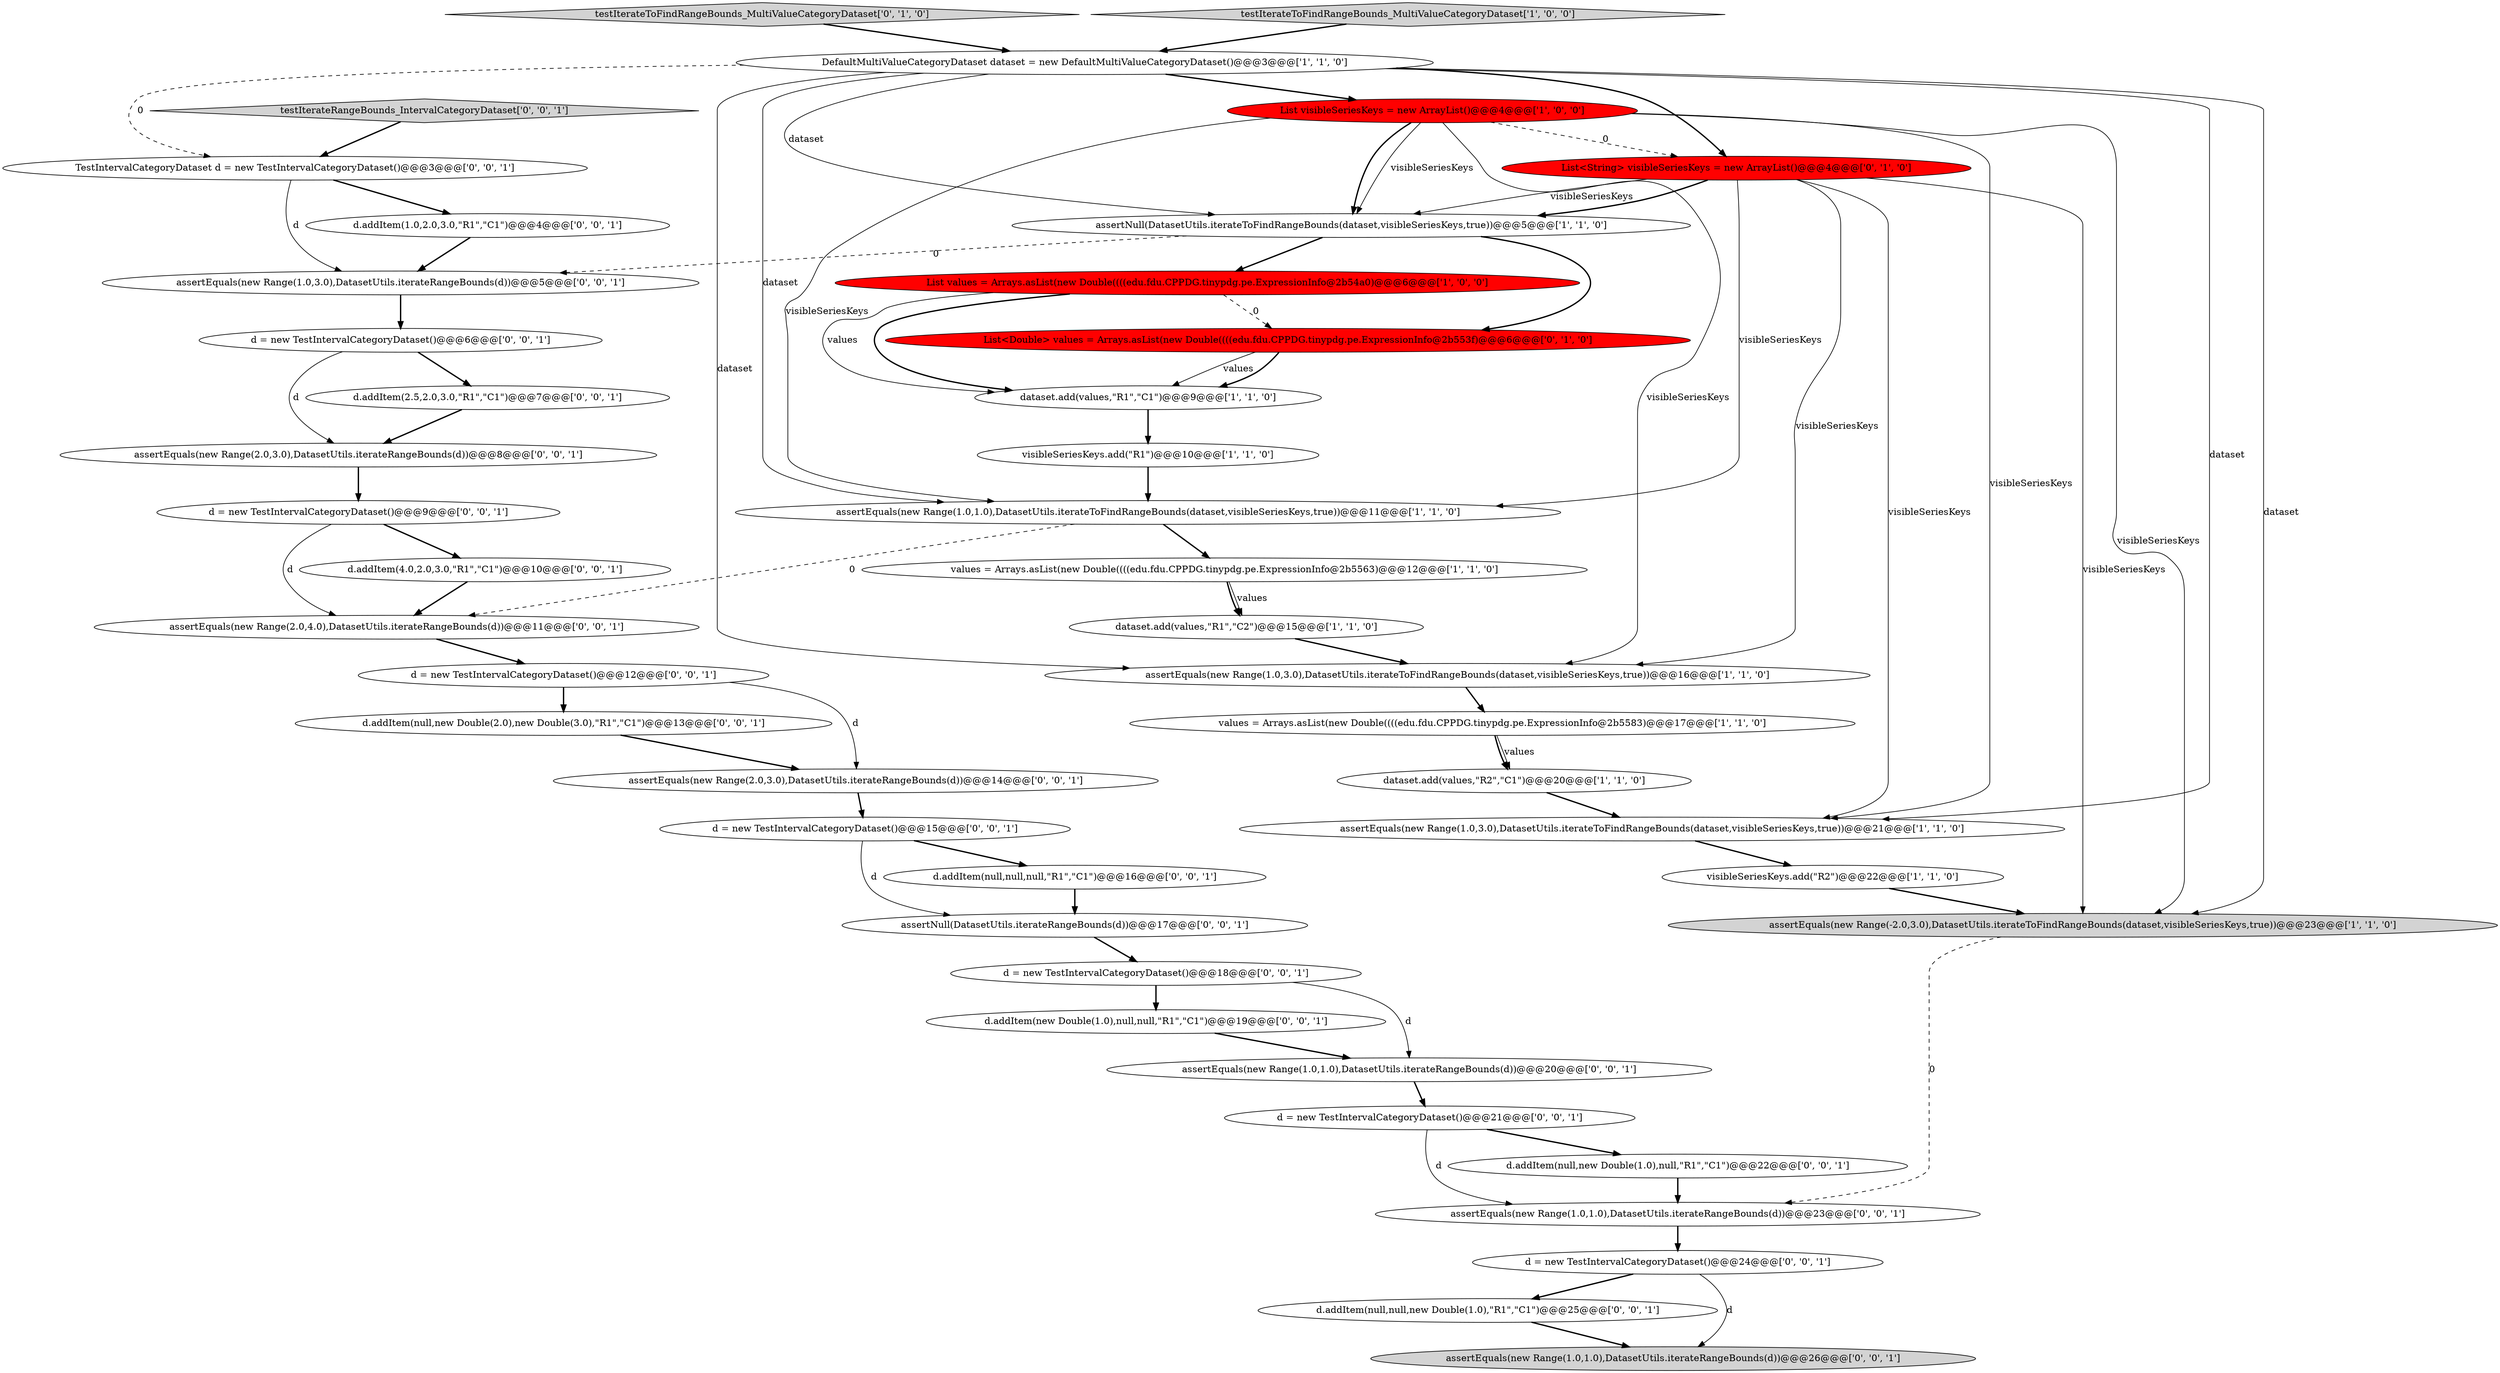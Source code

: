 digraph {
7 [style = filled, label = "assertEquals(new Range(1.0,3.0),DatasetUtils.iterateToFindRangeBounds(dataset,visibleSeriesKeys,true))@@@21@@@['1', '1', '0']", fillcolor = white, shape = ellipse image = "AAA0AAABBB1BBB"];
17 [style = filled, label = "testIterateToFindRangeBounds_MultiValueCategoryDataset['0', '1', '0']", fillcolor = lightgray, shape = diamond image = "AAA0AAABBB2BBB"];
41 [style = filled, label = "assertEquals(new Range(2.0,4.0),DatasetUtils.iterateRangeBounds(d))@@@11@@@['0', '0', '1']", fillcolor = white, shape = ellipse image = "AAA0AAABBB3BBB"];
15 [style = filled, label = "testIterateToFindRangeBounds_MultiValueCategoryDataset['1', '0', '0']", fillcolor = lightgray, shape = diamond image = "AAA0AAABBB1BBB"];
30 [style = filled, label = "d.addItem(2.5,2.0,3.0,\"R1\",\"C1\")@@@7@@@['0', '0', '1']", fillcolor = white, shape = ellipse image = "AAA0AAABBB3BBB"];
34 [style = filled, label = "assertEquals(new Range(1.0,1.0),DatasetUtils.iterateRangeBounds(d))@@@20@@@['0', '0', '1']", fillcolor = white, shape = ellipse image = "AAA0AAABBB3BBB"];
19 [style = filled, label = "d = new TestIntervalCategoryDataset()@@@15@@@['0', '0', '1']", fillcolor = white, shape = ellipse image = "AAA0AAABBB3BBB"];
39 [style = filled, label = "assertEquals(new Range(2.0,3.0),DatasetUtils.iterateRangeBounds(d))@@@8@@@['0', '0', '1']", fillcolor = white, shape = ellipse image = "AAA0AAABBB3BBB"];
10 [style = filled, label = "List visibleSeriesKeys = new ArrayList()@@@4@@@['1', '0', '0']", fillcolor = red, shape = ellipse image = "AAA1AAABBB1BBB"];
25 [style = filled, label = "d = new TestIntervalCategoryDataset()@@@12@@@['0', '0', '1']", fillcolor = white, shape = ellipse image = "AAA0AAABBB3BBB"];
21 [style = filled, label = "d.addItem(null,null,null,\"R1\",\"C1\")@@@16@@@['0', '0', '1']", fillcolor = white, shape = ellipse image = "AAA0AAABBB3BBB"];
8 [style = filled, label = "visibleSeriesKeys.add(\"R2\")@@@22@@@['1', '1', '0']", fillcolor = white, shape = ellipse image = "AAA0AAABBB1BBB"];
42 [style = filled, label = "d.addItem(1.0,2.0,3.0,\"R1\",\"C1\")@@@4@@@['0', '0', '1']", fillcolor = white, shape = ellipse image = "AAA0AAABBB3BBB"];
28 [style = filled, label = "d.addItem(null,new Double(2.0),new Double(3.0),\"R1\",\"C1\")@@@13@@@['0', '0', '1']", fillcolor = white, shape = ellipse image = "AAA0AAABBB3BBB"];
24 [style = filled, label = "assertEquals(new Range(1.0,3.0),DatasetUtils.iterateRangeBounds(d))@@@5@@@['0', '0', '1']", fillcolor = white, shape = ellipse image = "AAA0AAABBB3BBB"];
26 [style = filled, label = "d = new TestIntervalCategoryDataset()@@@21@@@['0', '0', '1']", fillcolor = white, shape = ellipse image = "AAA0AAABBB3BBB"];
22 [style = filled, label = "d.addItem(new Double(1.0),null,null,\"R1\",\"C1\")@@@19@@@['0', '0', '1']", fillcolor = white, shape = ellipse image = "AAA0AAABBB3BBB"];
23 [style = filled, label = "assertEquals(new Range(1.0,1.0),DatasetUtils.iterateRangeBounds(d))@@@23@@@['0', '0', '1']", fillcolor = white, shape = ellipse image = "AAA0AAABBB3BBB"];
12 [style = filled, label = "assertNull(DatasetUtils.iterateToFindRangeBounds(dataset,visibleSeriesKeys,true))@@@5@@@['1', '1', '0']", fillcolor = white, shape = ellipse image = "AAA0AAABBB1BBB"];
36 [style = filled, label = "TestIntervalCategoryDataset d = new TestIntervalCategoryDataset()@@@3@@@['0', '0', '1']", fillcolor = white, shape = ellipse image = "AAA0AAABBB3BBB"];
16 [style = filled, label = "List<String> visibleSeriesKeys = new ArrayList()@@@4@@@['0', '1', '0']", fillcolor = red, shape = ellipse image = "AAA1AAABBB2BBB"];
38 [style = filled, label = "d.addItem(null,null,new Double(1.0),\"R1\",\"C1\")@@@25@@@['0', '0', '1']", fillcolor = white, shape = ellipse image = "AAA0AAABBB3BBB"];
11 [style = filled, label = "dataset.add(values,\"R1\",\"C2\")@@@15@@@['1', '1', '0']", fillcolor = white, shape = ellipse image = "AAA0AAABBB1BBB"];
14 [style = filled, label = "visibleSeriesKeys.add(\"R1\")@@@10@@@['1', '1', '0']", fillcolor = white, shape = ellipse image = "AAA0AAABBB1BBB"];
27 [style = filled, label = "d.addItem(4.0,2.0,3.0,\"R1\",\"C1\")@@@10@@@['0', '0', '1']", fillcolor = white, shape = ellipse image = "AAA0AAABBB3BBB"];
43 [style = filled, label = "assertNull(DatasetUtils.iterateRangeBounds(d))@@@17@@@['0', '0', '1']", fillcolor = white, shape = ellipse image = "AAA0AAABBB3BBB"];
37 [style = filled, label = "d = new TestIntervalCategoryDataset()@@@24@@@['0', '0', '1']", fillcolor = white, shape = ellipse image = "AAA0AAABBB3BBB"];
2 [style = filled, label = "values = Arrays.asList(new Double((((edu.fdu.CPPDG.tinypdg.pe.ExpressionInfo@2b5563)@@@12@@@['1', '1', '0']", fillcolor = white, shape = ellipse image = "AAA0AAABBB1BBB"];
20 [style = filled, label = "d = new TestIntervalCategoryDataset()@@@18@@@['0', '0', '1']", fillcolor = white, shape = ellipse image = "AAA0AAABBB3BBB"];
6 [style = filled, label = "dataset.add(values,\"R2\",\"C1\")@@@20@@@['1', '1', '0']", fillcolor = white, shape = ellipse image = "AAA0AAABBB1BBB"];
40 [style = filled, label = "d = new TestIntervalCategoryDataset()@@@6@@@['0', '0', '1']", fillcolor = white, shape = ellipse image = "AAA0AAABBB3BBB"];
4 [style = filled, label = "assertEquals(new Range(1.0,1.0),DatasetUtils.iterateToFindRangeBounds(dataset,visibleSeriesKeys,true))@@@11@@@['1', '1', '0']", fillcolor = white, shape = ellipse image = "AAA0AAABBB1BBB"];
1 [style = filled, label = "dataset.add(values,\"R1\",\"C1\")@@@9@@@['1', '1', '0']", fillcolor = white, shape = ellipse image = "AAA0AAABBB1BBB"];
35 [style = filled, label = "testIterateRangeBounds_IntervalCategoryDataset['0', '0', '1']", fillcolor = lightgray, shape = diamond image = "AAA0AAABBB3BBB"];
9 [style = filled, label = "DefaultMultiValueCategoryDataset dataset = new DefaultMultiValueCategoryDataset()@@@3@@@['1', '1', '0']", fillcolor = white, shape = ellipse image = "AAA0AAABBB1BBB"];
0 [style = filled, label = "assertEquals(new Range(1.0,3.0),DatasetUtils.iterateToFindRangeBounds(dataset,visibleSeriesKeys,true))@@@16@@@['1', '1', '0']", fillcolor = white, shape = ellipse image = "AAA0AAABBB1BBB"];
5 [style = filled, label = "assertEquals(new Range(-2.0,3.0),DatasetUtils.iterateToFindRangeBounds(dataset,visibleSeriesKeys,true))@@@23@@@['1', '1', '0']", fillcolor = lightgray, shape = ellipse image = "AAA0AAABBB1BBB"];
3 [style = filled, label = "values = Arrays.asList(new Double((((edu.fdu.CPPDG.tinypdg.pe.ExpressionInfo@2b5583)@@@17@@@['1', '1', '0']", fillcolor = white, shape = ellipse image = "AAA0AAABBB1BBB"];
13 [style = filled, label = "List values = Arrays.asList(new Double((((edu.fdu.CPPDG.tinypdg.pe.ExpressionInfo@2b54a0)@@@6@@@['1', '0', '0']", fillcolor = red, shape = ellipse image = "AAA1AAABBB1BBB"];
29 [style = filled, label = "d.addItem(null,new Double(1.0),null,\"R1\",\"C1\")@@@22@@@['0', '0', '1']", fillcolor = white, shape = ellipse image = "AAA0AAABBB3BBB"];
33 [style = filled, label = "assertEquals(new Range(2.0,3.0),DatasetUtils.iterateRangeBounds(d))@@@14@@@['0', '0', '1']", fillcolor = white, shape = ellipse image = "AAA0AAABBB3BBB"];
31 [style = filled, label = "assertEquals(new Range(1.0,1.0),DatasetUtils.iterateRangeBounds(d))@@@26@@@['0', '0', '1']", fillcolor = lightgray, shape = ellipse image = "AAA0AAABBB3BBB"];
18 [style = filled, label = "List<Double> values = Arrays.asList(new Double((((edu.fdu.CPPDG.tinypdg.pe.ExpressionInfo@2b553f)@@@6@@@['0', '1', '0']", fillcolor = red, shape = ellipse image = "AAA1AAABBB2BBB"];
32 [style = filled, label = "d = new TestIntervalCategoryDataset()@@@9@@@['0', '0', '1']", fillcolor = white, shape = ellipse image = "AAA0AAABBB3BBB"];
9->36 [style = dashed, label="0"];
0->3 [style = bold, label=""];
16->7 [style = solid, label="visibleSeriesKeys"];
26->23 [style = solid, label="d"];
25->28 [style = bold, label=""];
10->12 [style = solid, label="visibleSeriesKeys"];
9->0 [style = solid, label="dataset"];
9->7 [style = solid, label="dataset"];
19->43 [style = solid, label="d"];
10->0 [style = solid, label="visibleSeriesKeys"];
18->1 [style = solid, label="values"];
5->23 [style = dashed, label="0"];
26->29 [style = bold, label=""];
17->9 [style = bold, label=""];
21->43 [style = bold, label=""];
10->5 [style = solid, label="visibleSeriesKeys"];
43->20 [style = bold, label=""];
37->31 [style = solid, label="d"];
9->5 [style = solid, label="dataset"];
13->1 [style = solid, label="values"];
36->24 [style = solid, label="d"];
3->6 [style = bold, label=""];
32->27 [style = bold, label=""];
16->12 [style = solid, label="visibleSeriesKeys"];
40->39 [style = solid, label="d"];
32->41 [style = solid, label="d"];
24->40 [style = bold, label=""];
4->2 [style = bold, label=""];
29->23 [style = bold, label=""];
9->10 [style = bold, label=""];
38->31 [style = bold, label=""];
10->7 [style = solid, label="visibleSeriesKeys"];
42->24 [style = bold, label=""];
7->8 [style = bold, label=""];
9->12 [style = solid, label="dataset"];
9->16 [style = bold, label=""];
13->1 [style = bold, label=""];
9->4 [style = solid, label="dataset"];
20->34 [style = solid, label="d"];
20->22 [style = bold, label=""];
16->0 [style = solid, label="visibleSeriesKeys"];
12->13 [style = bold, label=""];
25->33 [style = solid, label="d"];
11->0 [style = bold, label=""];
23->37 [style = bold, label=""];
3->6 [style = solid, label="values"];
28->33 [style = bold, label=""];
8->5 [style = bold, label=""];
18->1 [style = bold, label=""];
34->26 [style = bold, label=""];
10->12 [style = bold, label=""];
15->9 [style = bold, label=""];
37->38 [style = bold, label=""];
12->24 [style = dashed, label="0"];
39->32 [style = bold, label=""];
22->34 [style = bold, label=""];
27->41 [style = bold, label=""];
12->18 [style = bold, label=""];
2->11 [style = solid, label="values"];
16->4 [style = solid, label="visibleSeriesKeys"];
30->39 [style = bold, label=""];
40->30 [style = bold, label=""];
1->14 [style = bold, label=""];
16->5 [style = solid, label="visibleSeriesKeys"];
41->25 [style = bold, label=""];
10->16 [style = dashed, label="0"];
33->19 [style = bold, label=""];
35->36 [style = bold, label=""];
6->7 [style = bold, label=""];
13->18 [style = dashed, label="0"];
16->12 [style = bold, label=""];
2->11 [style = bold, label=""];
10->4 [style = solid, label="visibleSeriesKeys"];
36->42 [style = bold, label=""];
14->4 [style = bold, label=""];
4->41 [style = dashed, label="0"];
19->21 [style = bold, label=""];
}
